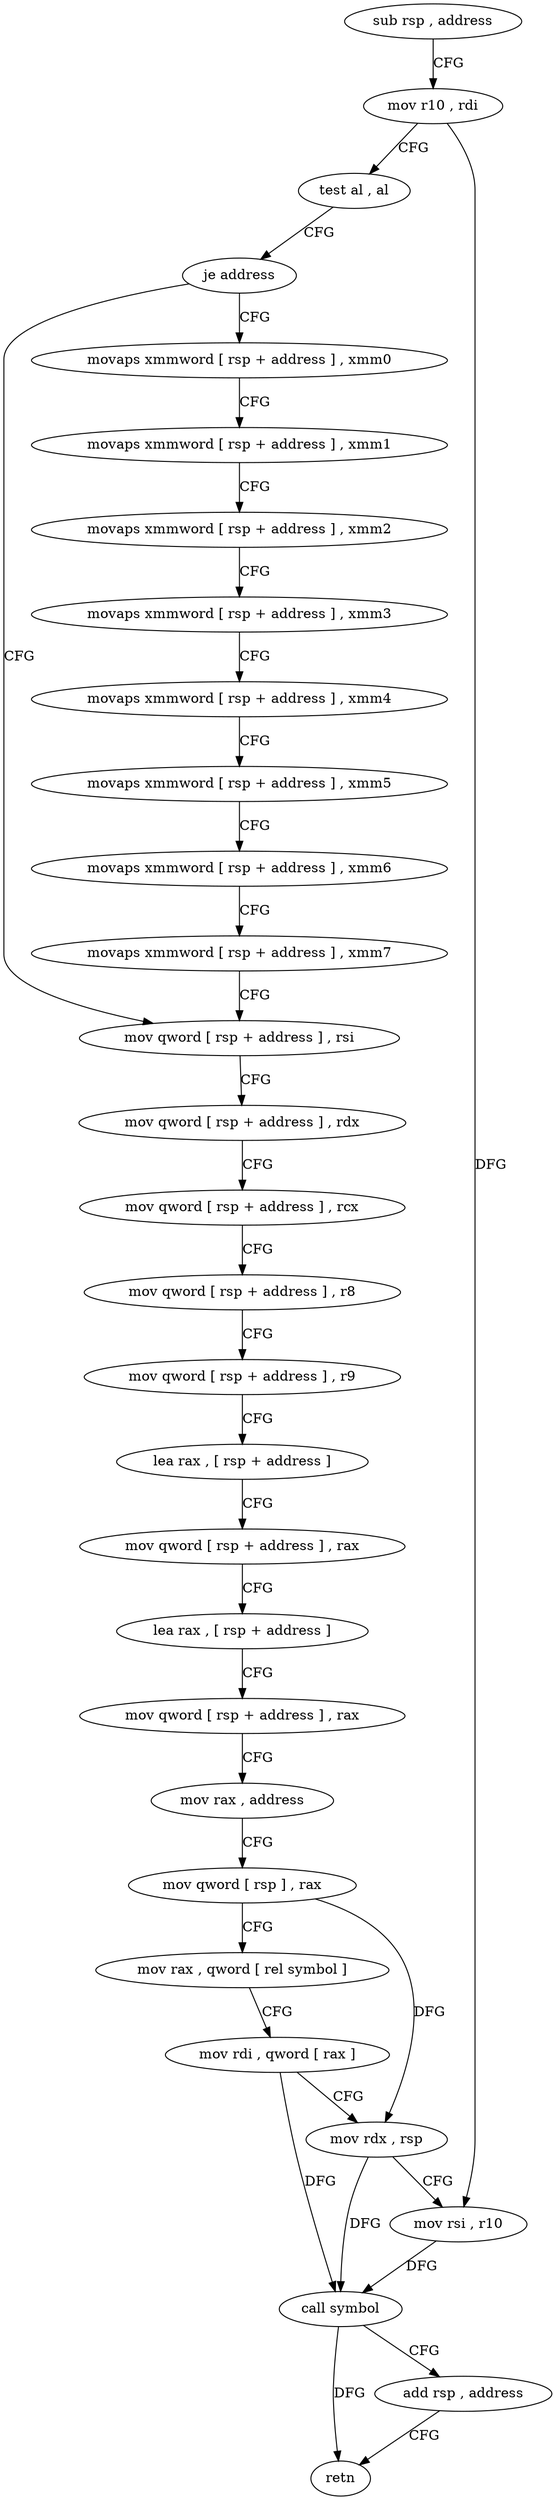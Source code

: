digraph "func" {
"4284336" [label = "sub rsp , address" ]
"4284343" [label = "mov r10 , rdi" ]
"4284346" [label = "test al , al" ]
"4284348" [label = "je address" ]
"4284405" [label = "mov qword [ rsp + address ] , rsi" ]
"4284350" [label = "movaps xmmword [ rsp + address ] , xmm0" ]
"4284410" [label = "mov qword [ rsp + address ] , rdx" ]
"4284415" [label = "mov qword [ rsp + address ] , rcx" ]
"4284420" [label = "mov qword [ rsp + address ] , r8" ]
"4284425" [label = "mov qword [ rsp + address ] , r9" ]
"4284430" [label = "lea rax , [ rsp + address ]" ]
"4284435" [label = "mov qword [ rsp + address ] , rax" ]
"4284440" [label = "lea rax , [ rsp + address ]" ]
"4284448" [label = "mov qword [ rsp + address ] , rax" ]
"4284453" [label = "mov rax , address" ]
"4284463" [label = "mov qword [ rsp ] , rax" ]
"4284467" [label = "mov rax , qword [ rel symbol ]" ]
"4284474" [label = "mov rdi , qword [ rax ]" ]
"4284477" [label = "mov rdx , rsp" ]
"4284480" [label = "mov rsi , r10" ]
"4284483" [label = "call symbol" ]
"4284488" [label = "add rsp , address" ]
"4284495" [label = "retn" ]
"4284355" [label = "movaps xmmword [ rsp + address ] , xmm1" ]
"4284360" [label = "movaps xmmword [ rsp + address ] , xmm2" ]
"4284365" [label = "movaps xmmword [ rsp + address ] , xmm3" ]
"4284373" [label = "movaps xmmword [ rsp + address ] , xmm4" ]
"4284381" [label = "movaps xmmword [ rsp + address ] , xmm5" ]
"4284389" [label = "movaps xmmword [ rsp + address ] , xmm6" ]
"4284397" [label = "movaps xmmword [ rsp + address ] , xmm7" ]
"4284336" -> "4284343" [ label = "CFG" ]
"4284343" -> "4284346" [ label = "CFG" ]
"4284343" -> "4284480" [ label = "DFG" ]
"4284346" -> "4284348" [ label = "CFG" ]
"4284348" -> "4284405" [ label = "CFG" ]
"4284348" -> "4284350" [ label = "CFG" ]
"4284405" -> "4284410" [ label = "CFG" ]
"4284350" -> "4284355" [ label = "CFG" ]
"4284410" -> "4284415" [ label = "CFG" ]
"4284415" -> "4284420" [ label = "CFG" ]
"4284420" -> "4284425" [ label = "CFG" ]
"4284425" -> "4284430" [ label = "CFG" ]
"4284430" -> "4284435" [ label = "CFG" ]
"4284435" -> "4284440" [ label = "CFG" ]
"4284440" -> "4284448" [ label = "CFG" ]
"4284448" -> "4284453" [ label = "CFG" ]
"4284453" -> "4284463" [ label = "CFG" ]
"4284463" -> "4284467" [ label = "CFG" ]
"4284463" -> "4284477" [ label = "DFG" ]
"4284467" -> "4284474" [ label = "CFG" ]
"4284474" -> "4284477" [ label = "CFG" ]
"4284474" -> "4284483" [ label = "DFG" ]
"4284477" -> "4284480" [ label = "CFG" ]
"4284477" -> "4284483" [ label = "DFG" ]
"4284480" -> "4284483" [ label = "DFG" ]
"4284483" -> "4284488" [ label = "CFG" ]
"4284483" -> "4284495" [ label = "DFG" ]
"4284488" -> "4284495" [ label = "CFG" ]
"4284355" -> "4284360" [ label = "CFG" ]
"4284360" -> "4284365" [ label = "CFG" ]
"4284365" -> "4284373" [ label = "CFG" ]
"4284373" -> "4284381" [ label = "CFG" ]
"4284381" -> "4284389" [ label = "CFG" ]
"4284389" -> "4284397" [ label = "CFG" ]
"4284397" -> "4284405" [ label = "CFG" ]
}
